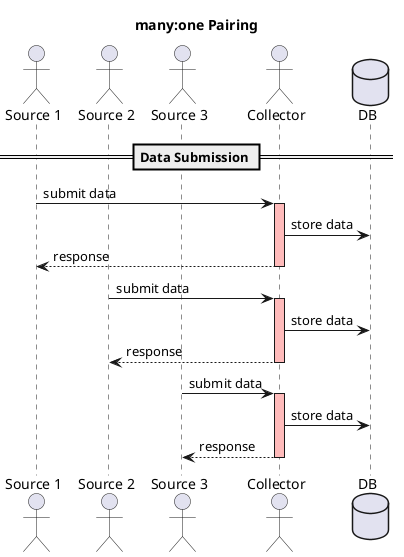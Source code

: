 @startuml 

title "many:one Pairing"

actor "Source 1" as Foo1
actor "Source 2" as Foo2
actor "Source 3" as Foo3
actor "Collector" as Foo4

database "DB" as Foo5


== Data Submission ==

Foo1 -> Foo4: submit data
activate Foo4 #FFBBBB
Foo4 -> Foo5: store data
Foo4 --> Foo1: response
deactivate Foo4

Foo2 -> Foo4: submit data
activate Foo4 #FFBBBB
Foo4 -> Foo5: store data
Foo4 --> Foo2: response
deactivate Foo4

Foo3 -> Foo4: submit data
activate Foo4 #FFBBBB
Foo4 -> Foo5: store data
Foo4 --> Foo3: response
deactivate Foo4

@enduml